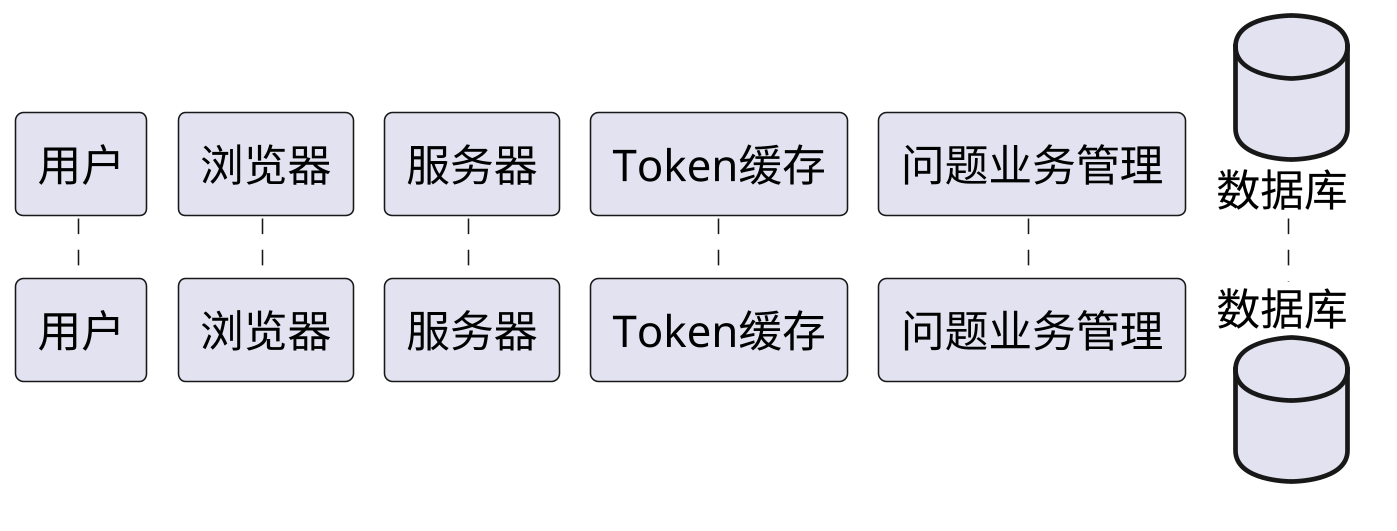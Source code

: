 @startuml
'https://plantuml.com/sequence-diagram

'https://plantuml.com/sequence-diagram
skinparam shadowing false
skinparam defaultFontName xfonts-wqy
skinparam dpi 300
skinparam activity  {
    DiamondFontSize 14
    ArrowFontSize 14
    FontSize 14
}

participant 用户 as User
participant 浏览器 as Browser
participant 服务器 as Server
participant Token缓存 as CurUserTokenHolder
participant 问题业务管理 as QuestionService
database 数据库 as DB

@enduml